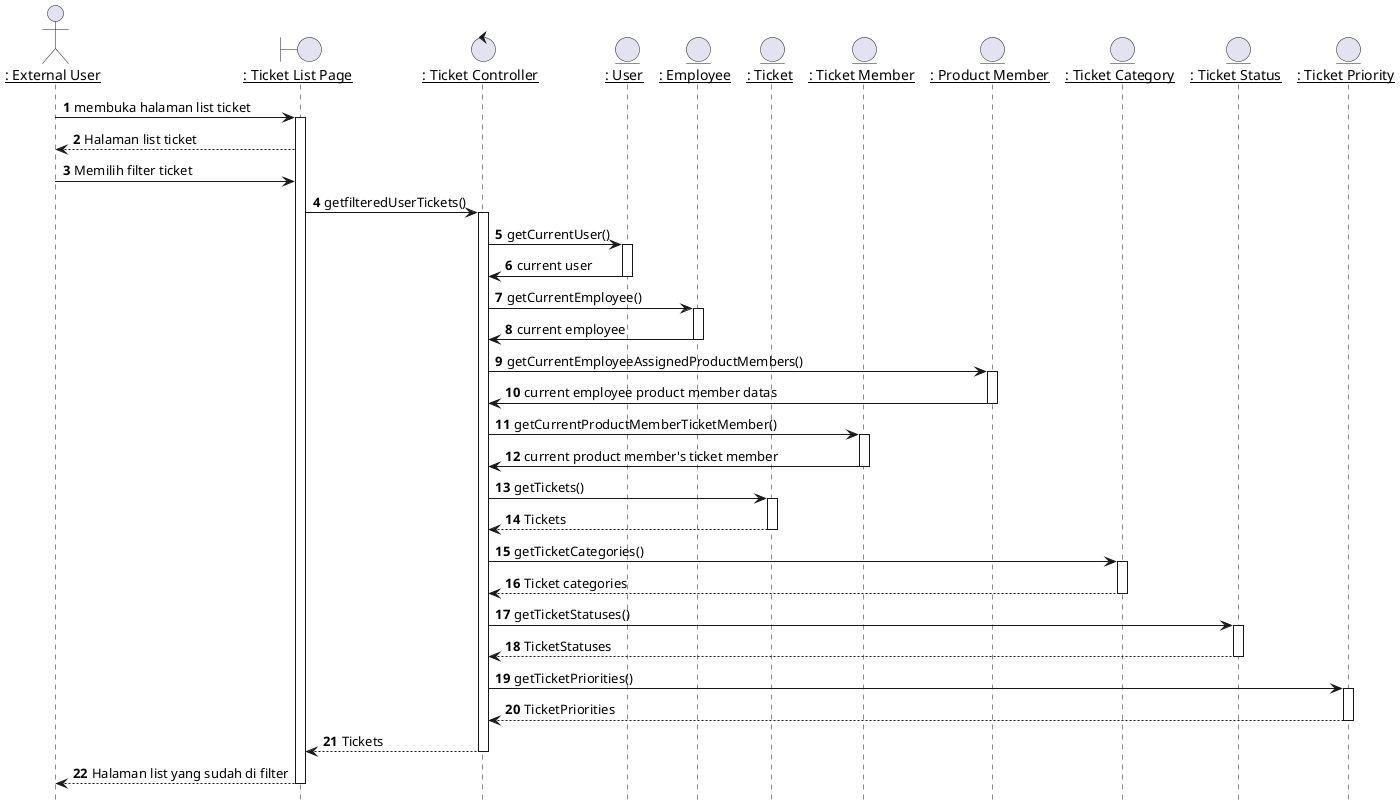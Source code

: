 @startuml Memfilter List Ticket

hide footbox


actor EU as "__: External User__"
boundary TicketPage as "__: Ticket List Page__"
control TicketController as "__: Ticket Controller__"
entity Users as "__: User__"
entity Employees as "__: Employee__"
entity Ticket as "__: Ticket__"
entity TicketMember as "__: Ticket Member__"
entity ProductMembers as "__: Product Member__"
' entity ProductMemberRoles as "__: Product Member Roles__"
entity TicketCategories as "__: Ticket Category__"
entity TicketStatuses as "__: Ticket Status__"
entity TicketPriorities as "__: Ticket Priority__"
' entityProductas "__: Products__"
' entity Companies as "__: Companies__"

autonumber 1
EU -> TicketPage: membuka halaman list ticket
activate TicketPage

TicketPage --> EU : Halaman list ticket

EU -> TicketPage: Memilih filter ticket

TicketPage -> TicketController: getfilteredUserTickets()
activate TicketController

TicketController -> Users: getCurrentUser()
activate Users

Users -> TicketController: current user
deactivate Users

TicketController -> Employees: getCurrentEmployee()
activate Employees

Employees -> TicketController: current employee
deactivate Employees

TicketController -> ProductMembers: getCurrentEmployeeAssignedProductMembers()
activate ProductMembers

ProductMembers -> TicketController: current employee product member datas
deactivate ProductMembers

TicketController -> TicketMember: getCurrentProductMemberTicketMember()
activate TicketMember

TicketMember -> TicketController: current product member's ticket member
deactivate TicketMember

TicketController -> Ticket: getTickets()
activate Ticket

Ticket --> TicketController : Tickets
deactivate Ticket

TicketController -> TicketCategories: getTicketCategories()
activate TicketCategories

TicketCategories --> TicketController : Ticket categories
deactivate TicketCategories

TicketController -> TicketStatuses: getTicketStatuses()
activate TicketStatuses

TicketStatuses --> TicketController : TicketStatuses
deactivate TicketStatuses

TicketController -> TicketPriorities: getTicketPriorities()
activate TicketPriorities

TicketPriorities --> TicketController : TicketPriorities
deactivate TicketPriorities

' TicketController -> TicketController : resolveRelation()

TicketController --> TicketPage : Tickets
deactivate TicketController

TicketPage --> EU : Halaman list yang sudah di filter
deactivate TicketPage


@enduml
